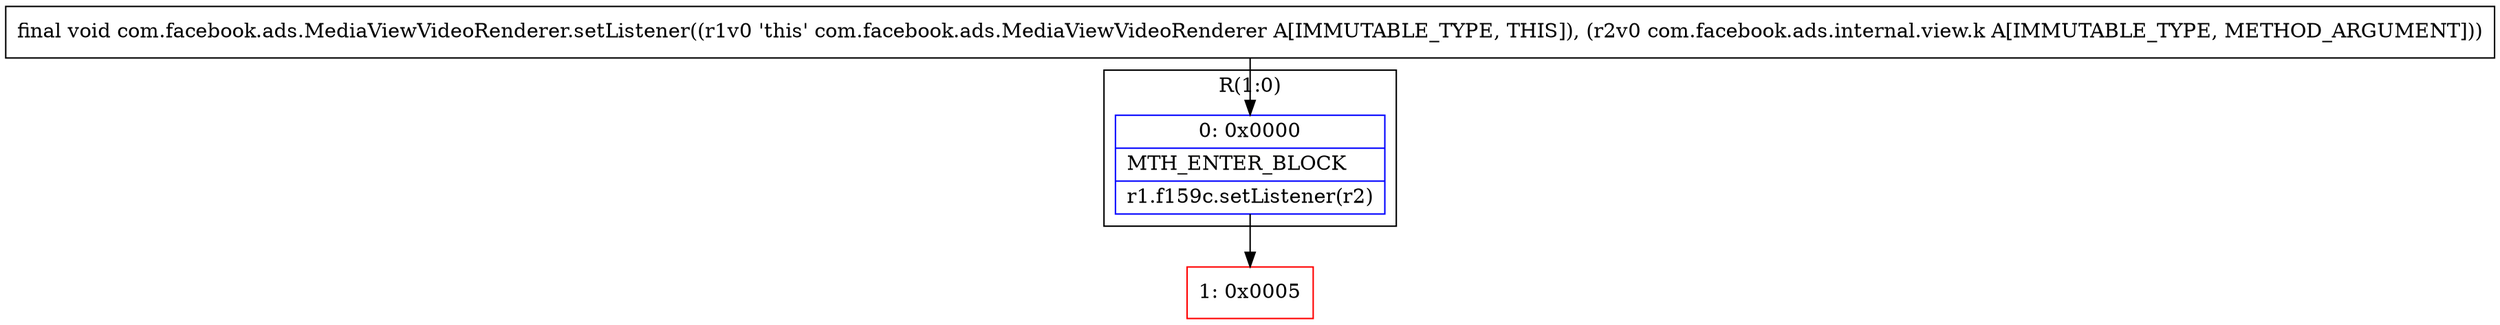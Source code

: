 digraph "CFG forcom.facebook.ads.MediaViewVideoRenderer.setListener(Lcom\/facebook\/ads\/internal\/view\/k;)V" {
subgraph cluster_Region_638970648 {
label = "R(1:0)";
node [shape=record,color=blue];
Node_0 [shape=record,label="{0\:\ 0x0000|MTH_ENTER_BLOCK\l|r1.f159c.setListener(r2)\l}"];
}
Node_1 [shape=record,color=red,label="{1\:\ 0x0005}"];
MethodNode[shape=record,label="{final void com.facebook.ads.MediaViewVideoRenderer.setListener((r1v0 'this' com.facebook.ads.MediaViewVideoRenderer A[IMMUTABLE_TYPE, THIS]), (r2v0 com.facebook.ads.internal.view.k A[IMMUTABLE_TYPE, METHOD_ARGUMENT])) }"];
MethodNode -> Node_0;
Node_0 -> Node_1;
}


